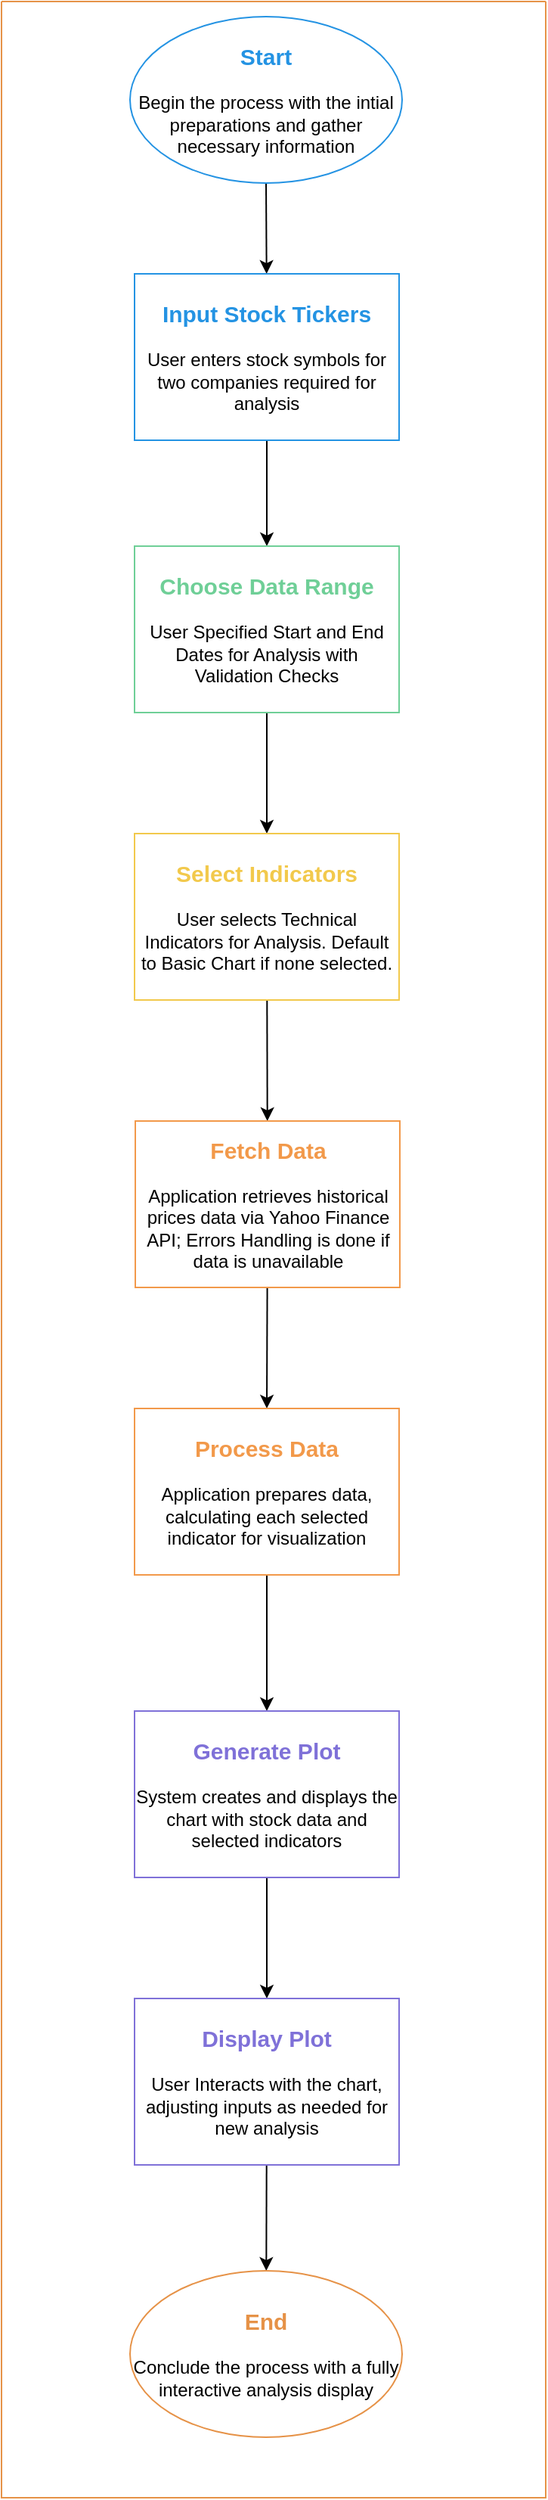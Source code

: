 <mxfile>
    <diagram id="LYDlJipPYYyIkmA4n6NO" name="Page-1">
        <mxGraphModel dx="3080" dy="1731" grid="1" gridSize="10" guides="1" tooltips="1" connect="1" arrows="1" fold="1" page="1" pageScale="1" pageWidth="850" pageHeight="1100" math="0" shadow="0">
            <root>
                <mxCell id="0"/>
                <mxCell id="1" parent="0"/>
                <mxCell id="6" value="" style="edgeStyle=none;html=1;fontSize=15;fontColor=#2493e3;" edge="1" parent="1" source="2" target="5">
                    <mxGeometry relative="1" as="geometry"/>
                </mxCell>
                <mxCell id="2" value="&lt;b&gt;&lt;font color=&quot;#2493e3&quot; style=&quot;font-size: 15px;&quot;&gt;Start&lt;/font&gt;&lt;/b&gt;&lt;br&gt;&lt;br&gt;Begin the process with the intial preparations and gather necessary information" style="ellipse;whiteSpace=wrap;html=1;strokeColor=#2493e3;" vertex="1" parent="1">
                    <mxGeometry x="335" y="30" width="180" height="110" as="geometry"/>
                </mxCell>
                <mxCell id="10" style="edgeStyle=none;html=1;entryX=0.5;entryY=0;entryDx=0;entryDy=0;fontSize=15;fontColor=#2493e3;" edge="1" parent="1" source="5" target="9">
                    <mxGeometry relative="1" as="geometry"/>
                </mxCell>
                <mxCell id="5" value="&lt;font style=&quot;font-size: 15px;&quot; color=&quot;#2493e3&quot;&gt;&lt;b&gt;Input Stock Tickers&lt;br&gt;&lt;/b&gt;&lt;/font&gt;&lt;br&gt;User enters stock symbols for two companies required for analysis" style="whiteSpace=wrap;html=1;strokeColor=#2493e3;" vertex="1" parent="1">
                    <mxGeometry x="338" y="200" width="175" height="110" as="geometry"/>
                </mxCell>
                <mxCell id="12" style="edgeStyle=none;html=1;entryX=0.5;entryY=0;entryDx=0;entryDy=0;fontSize=15;fontColor=#6fcf97;" edge="1" parent="1" source="9" target="11">
                    <mxGeometry relative="1" as="geometry"/>
                </mxCell>
                <mxCell id="9" value="&lt;font style=&quot;font-size: 15px;&quot;&gt;&lt;b style=&quot;&quot;&gt;&lt;font color=&quot;#6fcf97&quot;&gt;Choose Data Range&lt;/font&gt;&lt;br&gt;&lt;/b&gt;&lt;/font&gt;&lt;br&gt;User Specified Start and End Dates for Analysis with Validation Checks" style="whiteSpace=wrap;html=1;strokeColor=#6fcf97;" vertex="1" parent="1">
                    <mxGeometry x="338" y="380" width="175" height="110" as="geometry"/>
                </mxCell>
                <mxCell id="15" style="edgeStyle=none;html=1;fontSize=15;fontColor=#f2c94c;" edge="1" parent="1" source="11" target="13">
                    <mxGeometry relative="1" as="geometry"/>
                </mxCell>
                <mxCell id="11" value="&lt;font style=&quot;font-size: 15px;&quot;&gt;&lt;b style=&quot;&quot;&gt;&lt;font color=&quot;#f2c94c&quot;&gt;Select Indicators&lt;/font&gt;&lt;br&gt;&lt;/b&gt;&lt;/font&gt;&lt;br&gt;User selects Technical Indicators for Analysis. Default to Basic Chart if none selected." style="whiteSpace=wrap;html=1;strokeColor=#f2c94c;" vertex="1" parent="1">
                    <mxGeometry x="338" y="570" width="175" height="110" as="geometry"/>
                </mxCell>
                <mxCell id="16" style="edgeStyle=none;html=1;entryX=0.5;entryY=0;entryDx=0;entryDy=0;fontSize=15;fontColor=#f2c94c;" edge="1" parent="1" source="13" target="14">
                    <mxGeometry relative="1" as="geometry"/>
                </mxCell>
                <mxCell id="13" value="&lt;font color=&quot;#f2994a&quot; style=&quot;font-size: 15px;&quot;&gt;&lt;b style=&quot;&quot;&gt;Fetch Data&lt;br&gt;&lt;/b&gt;&lt;/font&gt;&lt;br&gt;Application retrieves historical prices data via Yahoo Finance API; Errors Handling is done if data is unavailable" style="whiteSpace=wrap;html=1;strokeColor=#f2994a;" vertex="1" parent="1">
                    <mxGeometry x="338.5" y="760" width="175" height="110" as="geometry"/>
                </mxCell>
                <mxCell id="19" style="edgeStyle=none;html=1;entryX=0.5;entryY=0;entryDx=0;entryDy=0;fontSize=15;fontColor=#f2994a;" edge="1" parent="1" source="14" target="17">
                    <mxGeometry relative="1" as="geometry"/>
                </mxCell>
                <mxCell id="14" value="&lt;font color=&quot;#f2994a&quot;&gt;&lt;span style=&quot;font-size: 15px;&quot;&gt;&lt;b&gt;Process Data&lt;br&gt;&lt;/b&gt;&lt;/span&gt;&lt;/font&gt;&lt;br&gt;Application prepares data, calculating each selected indicator for visualization" style="whiteSpace=wrap;html=1;strokeColor=#f2994a;" vertex="1" parent="1">
                    <mxGeometry x="338" y="950" width="175" height="110" as="geometry"/>
                </mxCell>
                <mxCell id="20" style="edgeStyle=none;html=1;fontSize=15;fontColor=#f2994a;" edge="1" parent="1" source="17" target="18">
                    <mxGeometry relative="1" as="geometry"/>
                </mxCell>
                <mxCell id="17" value="&lt;font color=&quot;#7f71d8&quot;&gt;&lt;span style=&quot;font-size: 15px;&quot;&gt;&lt;b&gt;Generate Plot&lt;br&gt;&lt;/b&gt;&lt;/span&gt;&lt;/font&gt;&lt;br&gt;System creates and displays the chart with stock data and selected indicators" style="whiteSpace=wrap;html=1;strokeColor=#7f71d8;" vertex="1" parent="1">
                    <mxGeometry x="338" y="1150" width="175" height="110" as="geometry"/>
                </mxCell>
                <mxCell id="23" style="edgeStyle=none;html=1;fontSize=15;fontColor=#e69247;" edge="1" parent="1" source="18" target="22">
                    <mxGeometry relative="1" as="geometry"/>
                </mxCell>
                <mxCell id="18" value="&lt;span style=&quot;font-size: 15px;&quot;&gt;&lt;b style=&quot;&quot;&gt;&lt;font color=&quot;#7f71d8&quot;&gt;Display Plot&lt;br&gt;&lt;/font&gt;&lt;/b&gt;&lt;/span&gt;&lt;br&gt;User Interacts with the chart, adjusting inputs as needed for new analysis" style="whiteSpace=wrap;html=1;strokeColor=#7f71d8;" vertex="1" parent="1">
                    <mxGeometry x="338" y="1340" width="175" height="110" as="geometry"/>
                </mxCell>
                <mxCell id="22" value="&lt;b&gt;&lt;font color=&quot;#e69247&quot; style=&quot;font-size: 15px;&quot;&gt;End&lt;/font&gt;&lt;/b&gt;&lt;br&gt;&lt;br&gt;Conclude the process with a fully interactive analysis display" style="ellipse;whiteSpace=wrap;html=1;strokeColor=#e69247;" vertex="1" parent="1">
                    <mxGeometry x="335" y="1520" width="180" height="110" as="geometry"/>
                </mxCell>
                <mxCell id="24" value="" style="swimlane;startSize=0;strokeColor=#e69247;fontSize=15;fontColor=#e69247;" vertex="1" parent="1">
                    <mxGeometry x="250" y="20" width="360" height="1650" as="geometry">
                        <mxRectangle x="250" y="20" width="50" height="40" as="alternateBounds"/>
                    </mxGeometry>
                </mxCell>
            </root>
        </mxGraphModel>
    </diagram>
</mxfile>